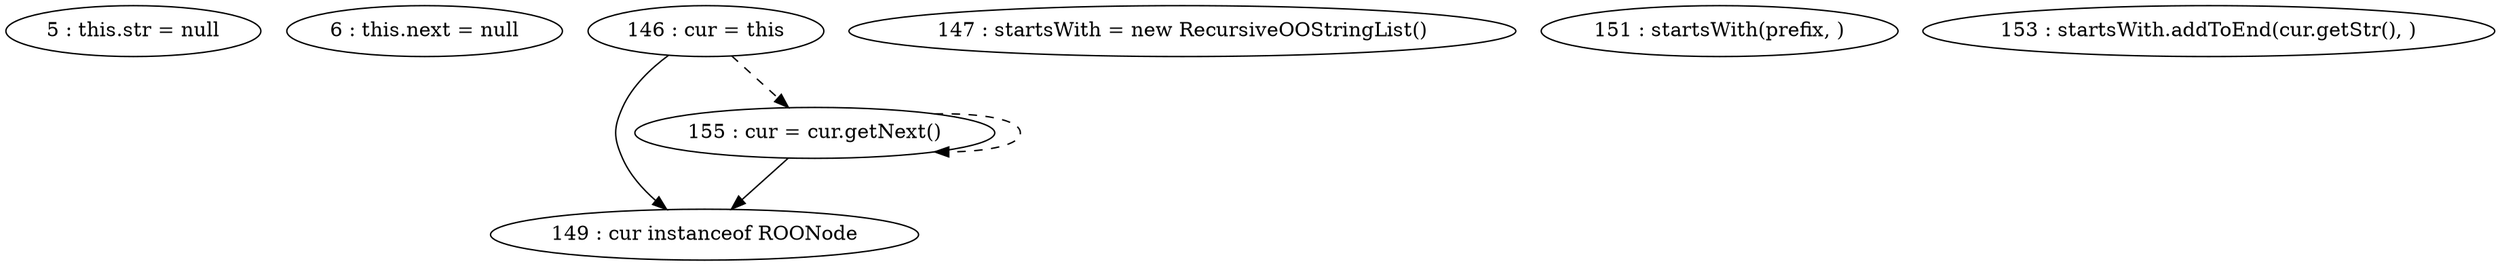 digraph G {
"5 : this.str = null"
"6 : this.next = null"
"146 : cur = this"
"146 : cur = this" -> "149 : cur instanceof ROONode"
"146 : cur = this" -> "155 : cur = cur.getNext()" [style=dashed]
"147 : startsWith = new RecursiveOOStringList()"
"149 : cur instanceof ROONode"
"151 : startsWith(prefix, )"
"153 : startsWith.addToEnd(cur.getStr(), )"
"155 : cur = cur.getNext()"
"155 : cur = cur.getNext()" -> "149 : cur instanceof ROONode"
"155 : cur = cur.getNext()" -> "155 : cur = cur.getNext()" [style=dashed]
"149 : cur instanceof ROONode"
}